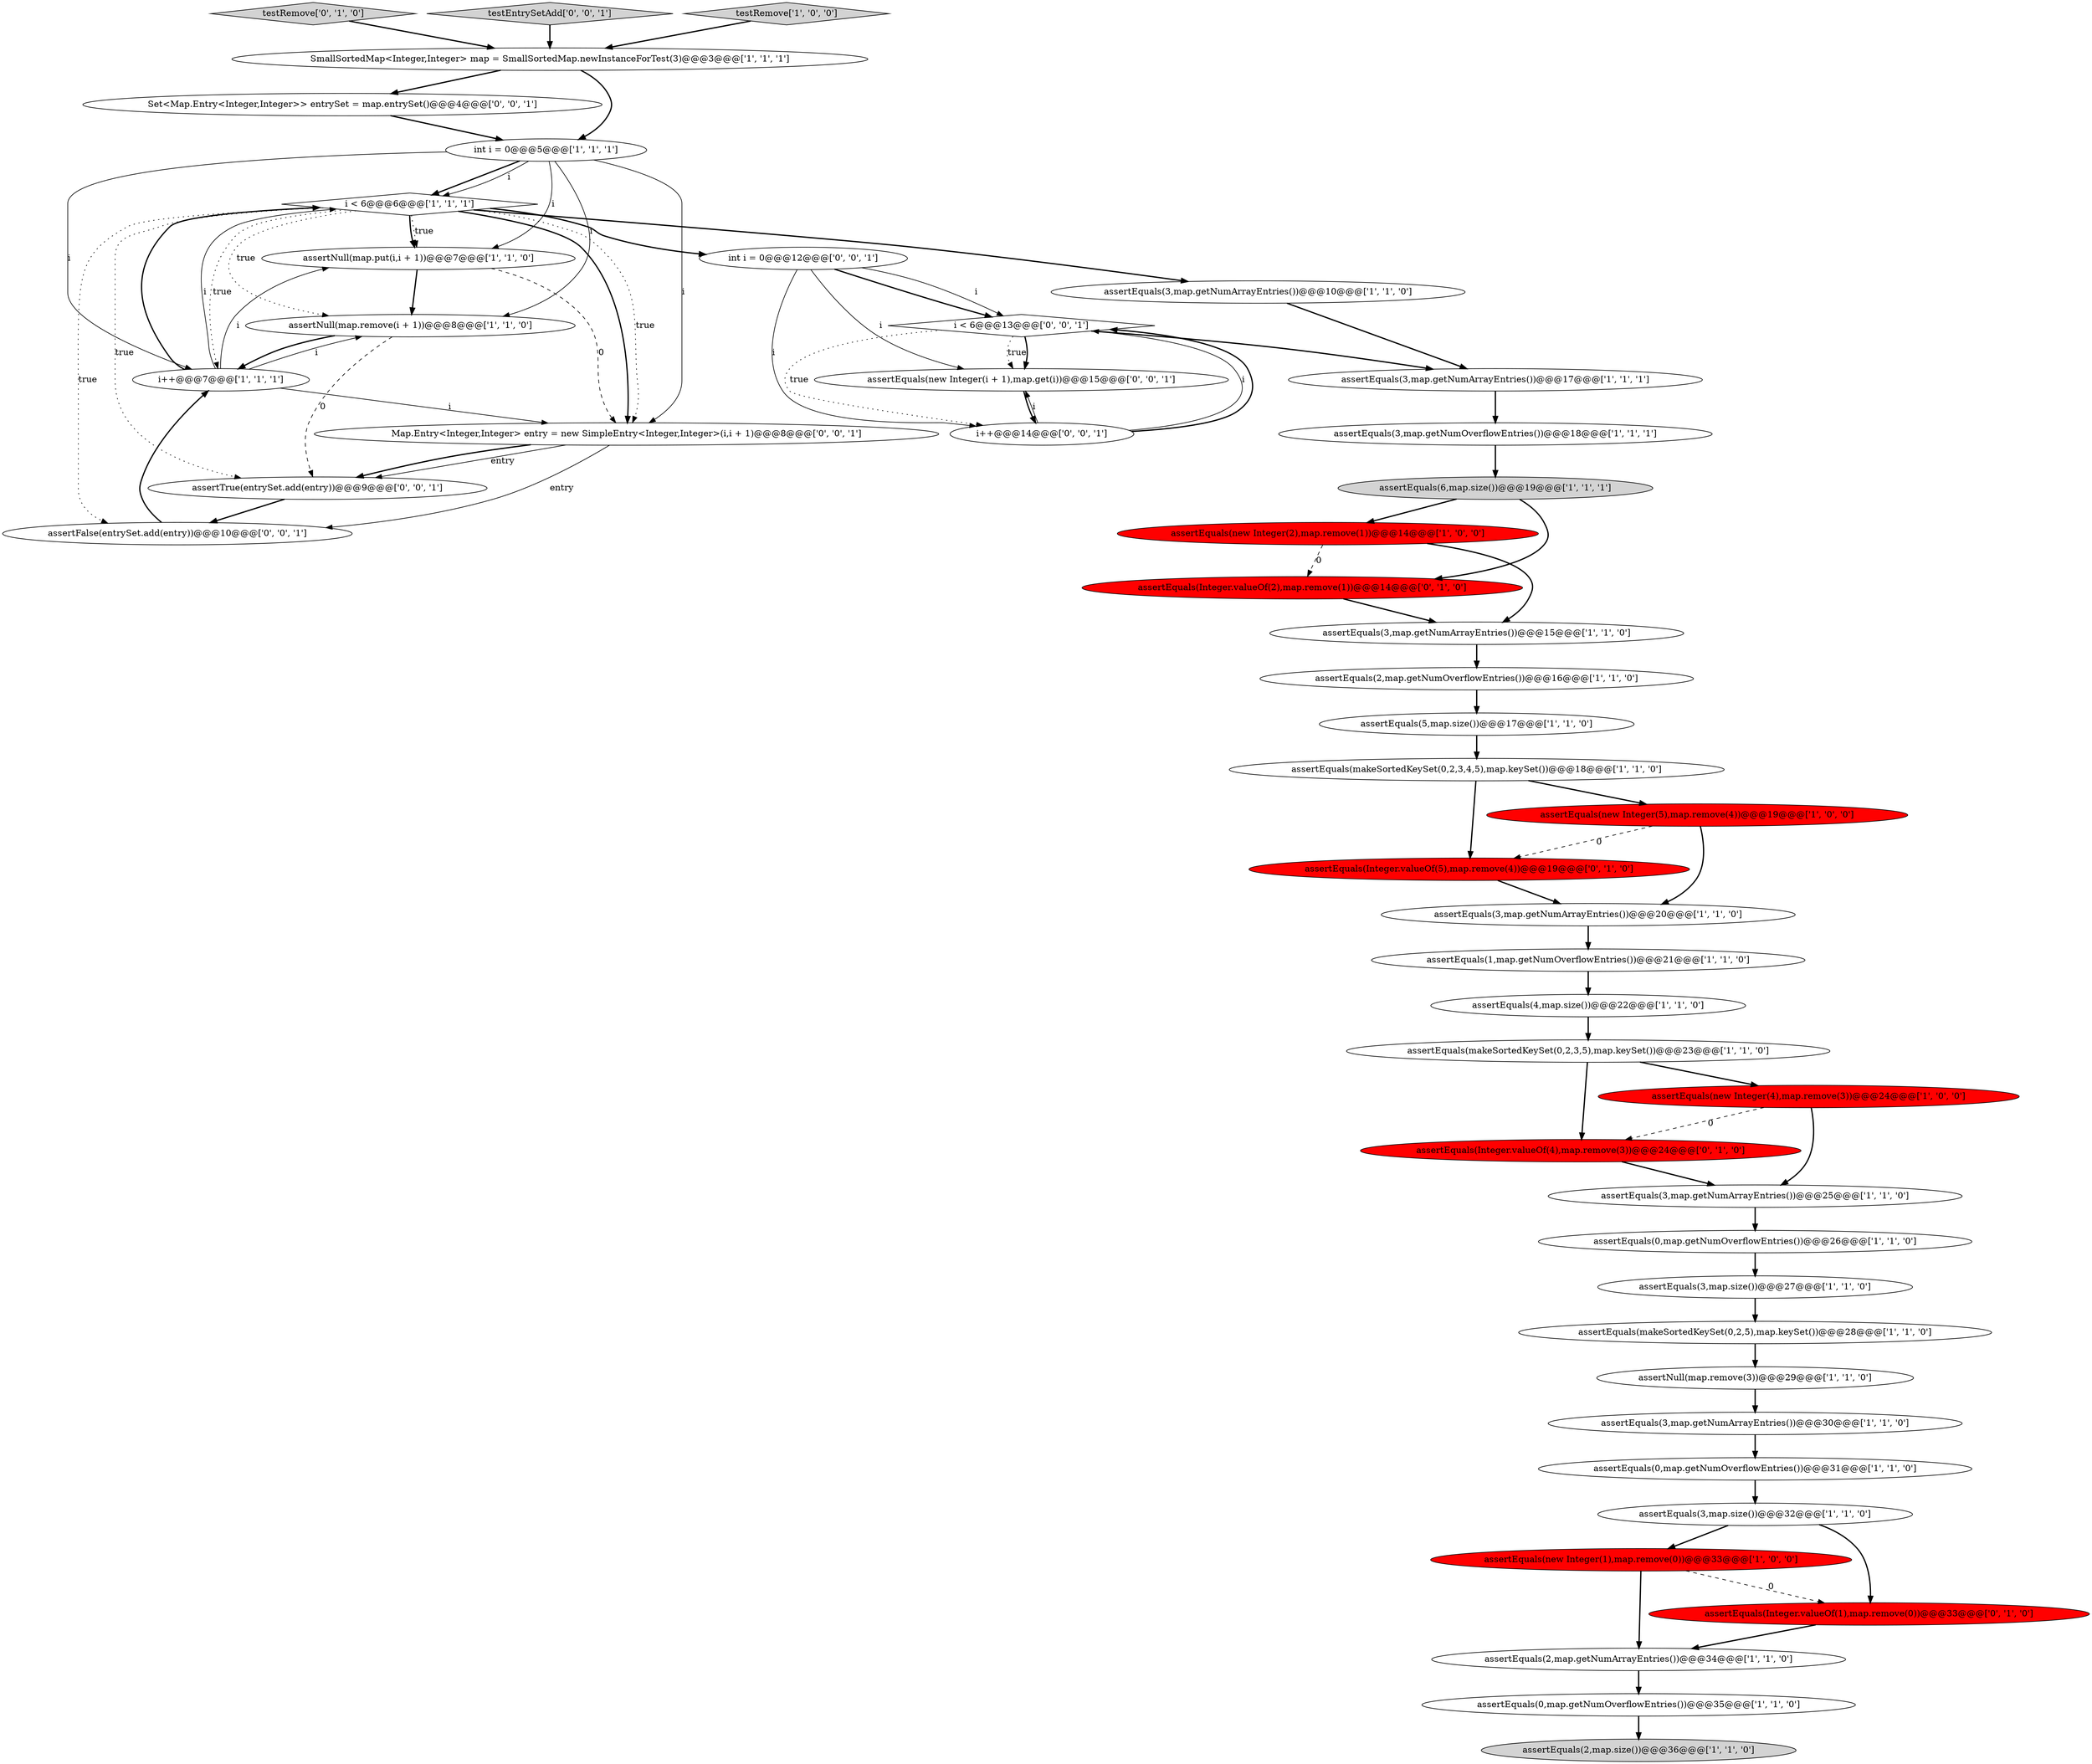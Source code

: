digraph {
31 [style = filled, label = "assertEquals(3,map.getNumArrayEntries())@@@17@@@['1', '1', '1']", fillcolor = white, shape = ellipse image = "AAA0AAABBB1BBB"];
37 [style = filled, label = "assertEquals(Integer.valueOf(5),map.remove(4))@@@19@@@['0', '1', '0']", fillcolor = red, shape = ellipse image = "AAA1AAABBB2BBB"];
35 [style = filled, label = "assertEquals(Integer.valueOf(4),map.remove(3))@@@24@@@['0', '1', '0']", fillcolor = red, shape = ellipse image = "AAA1AAABBB2BBB"];
4 [style = filled, label = "assertEquals(0,map.getNumOverflowEntries())@@@31@@@['1', '1', '0']", fillcolor = white, shape = ellipse image = "AAA0AAABBB1BBB"];
13 [style = filled, label = "assertEquals(makeSortedKeySet(0,2,5),map.keySet())@@@28@@@['1', '1', '0']", fillcolor = white, shape = ellipse image = "AAA0AAABBB1BBB"];
18 [style = filled, label = "assertNull(map.put(i,i + 1))@@@7@@@['1', '1', '0']", fillcolor = white, shape = ellipse image = "AAA0AAABBB1BBB"];
44 [style = filled, label = "int i = 0@@@12@@@['0', '0', '1']", fillcolor = white, shape = ellipse image = "AAA0AAABBB3BBB"];
12 [style = filled, label = "assertEquals(3,map.size())@@@27@@@['1', '1', '0']", fillcolor = white, shape = ellipse image = "AAA0AAABBB1BBB"];
10 [style = filled, label = "i++@@@7@@@['1', '1', '1']", fillcolor = white, shape = ellipse image = "AAA0AAABBB1BBB"];
16 [style = filled, label = "int i = 0@@@5@@@['1', '1', '1']", fillcolor = white, shape = ellipse image = "AAA0AAABBB1BBB"];
23 [style = filled, label = "i < 6@@@6@@@['1', '1', '1']", fillcolor = white, shape = diamond image = "AAA0AAABBB1BBB"];
27 [style = filled, label = "assertEquals(new Integer(1),map.remove(0))@@@33@@@['1', '0', '0']", fillcolor = red, shape = ellipse image = "AAA1AAABBB1BBB"];
39 [style = filled, label = "assertFalse(entrySet.add(entry))@@@10@@@['0', '0', '1']", fillcolor = white, shape = ellipse image = "AAA0AAABBB3BBB"];
26 [style = filled, label = "assertEquals(3,map.getNumArrayEntries())@@@15@@@['1', '1', '0']", fillcolor = white, shape = ellipse image = "AAA0AAABBB1BBB"];
42 [style = filled, label = "i < 6@@@13@@@['0', '0', '1']", fillcolor = white, shape = diamond image = "AAA0AAABBB3BBB"];
20 [style = filled, label = "assertEquals(makeSortedKeySet(0,2,3,5),map.keySet())@@@23@@@['1', '1', '0']", fillcolor = white, shape = ellipse image = "AAA0AAABBB1BBB"];
41 [style = filled, label = "Set<Map.Entry<Integer,Integer>> entrySet = map.entrySet()@@@4@@@['0', '0', '1']", fillcolor = white, shape = ellipse image = "AAA0AAABBB3BBB"];
30 [style = filled, label = "assertEquals(6,map.size())@@@19@@@['1', '1', '1']", fillcolor = lightgray, shape = ellipse image = "AAA0AAABBB1BBB"];
21 [style = filled, label = "assertEquals(3,map.getNumArrayEntries())@@@20@@@['1', '1', '0']", fillcolor = white, shape = ellipse image = "AAA0AAABBB1BBB"];
38 [style = filled, label = "testRemove['0', '1', '0']", fillcolor = lightgray, shape = diamond image = "AAA0AAABBB2BBB"];
0 [style = filled, label = "assertEquals(3,map.getNumArrayEntries())@@@25@@@['1', '1', '0']", fillcolor = white, shape = ellipse image = "AAA0AAABBB1BBB"];
7 [style = filled, label = "assertEquals(2,map.getNumArrayEntries())@@@34@@@['1', '1', '0']", fillcolor = white, shape = ellipse image = "AAA0AAABBB1BBB"];
2 [style = filled, label = "assertEquals(new Integer(4),map.remove(3))@@@24@@@['1', '0', '0']", fillcolor = red, shape = ellipse image = "AAA1AAABBB1BBB"];
40 [style = filled, label = "assertTrue(entrySet.add(entry))@@@9@@@['0', '0', '1']", fillcolor = white, shape = ellipse image = "AAA0AAABBB3BBB"];
25 [style = filled, label = "SmallSortedMap<Integer,Integer> map = SmallSortedMap.newInstanceForTest(3)@@@3@@@['1', '1', '1']", fillcolor = white, shape = ellipse image = "AAA0AAABBB1BBB"];
34 [style = filled, label = "assertEquals(Integer.valueOf(1),map.remove(0))@@@33@@@['0', '1', '0']", fillcolor = red, shape = ellipse image = "AAA1AAABBB2BBB"];
36 [style = filled, label = "assertEquals(Integer.valueOf(2),map.remove(1))@@@14@@@['0', '1', '0']", fillcolor = red, shape = ellipse image = "AAA1AAABBB2BBB"];
14 [style = filled, label = "assertEquals(2,map.size())@@@36@@@['1', '1', '0']", fillcolor = lightgray, shape = ellipse image = "AAA0AAABBB1BBB"];
46 [style = filled, label = "testEntrySetAdd['0', '0', '1']", fillcolor = lightgray, shape = diamond image = "AAA0AAABBB3BBB"];
6 [style = filled, label = "assertEquals(3,map.size())@@@32@@@['1', '1', '0']", fillcolor = white, shape = ellipse image = "AAA0AAABBB1BBB"];
11 [style = filled, label = "assertEquals(new Integer(2),map.remove(1))@@@14@@@['1', '0', '0']", fillcolor = red, shape = ellipse image = "AAA1AAABBB1BBB"];
5 [style = filled, label = "assertEquals(3,map.getNumArrayEntries())@@@30@@@['1', '1', '0']", fillcolor = white, shape = ellipse image = "AAA0AAABBB1BBB"];
22 [style = filled, label = "assertEquals(5,map.size())@@@17@@@['1', '1', '0']", fillcolor = white, shape = ellipse image = "AAA0AAABBB1BBB"];
28 [style = filled, label = "assertNull(map.remove(i + 1))@@@8@@@['1', '1', '0']", fillcolor = white, shape = ellipse image = "AAA0AAABBB1BBB"];
19 [style = filled, label = "assertEquals(makeSortedKeySet(0,2,3,4,5),map.keySet())@@@18@@@['1', '1', '0']", fillcolor = white, shape = ellipse image = "AAA0AAABBB1BBB"];
32 [style = filled, label = "assertEquals(3,map.getNumOverflowEntries())@@@18@@@['1', '1', '1']", fillcolor = white, shape = ellipse image = "AAA0AAABBB1BBB"];
43 [style = filled, label = "assertEquals(new Integer(i + 1),map.get(i))@@@15@@@['0', '0', '1']", fillcolor = white, shape = ellipse image = "AAA0AAABBB3BBB"];
3 [style = filled, label = "assertEquals(0,map.getNumOverflowEntries())@@@35@@@['1', '1', '0']", fillcolor = white, shape = ellipse image = "AAA0AAABBB1BBB"];
29 [style = filled, label = "assertEquals(new Integer(5),map.remove(4))@@@19@@@['1', '0', '0']", fillcolor = red, shape = ellipse image = "AAA1AAABBB1BBB"];
15 [style = filled, label = "testRemove['1', '0', '0']", fillcolor = lightgray, shape = diamond image = "AAA0AAABBB1BBB"];
1 [style = filled, label = "assertEquals(3,map.getNumArrayEntries())@@@10@@@['1', '1', '0']", fillcolor = white, shape = ellipse image = "AAA0AAABBB1BBB"];
8 [style = filled, label = "assertEquals(4,map.size())@@@22@@@['1', '1', '0']", fillcolor = white, shape = ellipse image = "AAA0AAABBB1BBB"];
33 [style = filled, label = "assertEquals(1,map.getNumOverflowEntries())@@@21@@@['1', '1', '0']", fillcolor = white, shape = ellipse image = "AAA0AAABBB1BBB"];
45 [style = filled, label = "Map.Entry<Integer,Integer> entry = new SimpleEntry<Integer,Integer>(i,i + 1)@@@8@@@['0', '0', '1']", fillcolor = white, shape = ellipse image = "AAA0AAABBB3BBB"];
17 [style = filled, label = "assertEquals(0,map.getNumOverflowEntries())@@@26@@@['1', '1', '0']", fillcolor = white, shape = ellipse image = "AAA0AAABBB1BBB"];
24 [style = filled, label = "assertEquals(2,map.getNumOverflowEntries())@@@16@@@['1', '1', '0']", fillcolor = white, shape = ellipse image = "AAA0AAABBB1BBB"];
9 [style = filled, label = "assertNull(map.remove(3))@@@29@@@['1', '1', '0']", fillcolor = white, shape = ellipse image = "AAA0AAABBB1BBB"];
47 [style = filled, label = "i++@@@14@@@['0', '0', '1']", fillcolor = white, shape = ellipse image = "AAA0AAABBB3BBB"];
46->25 [style = bold, label=""];
42->47 [style = dotted, label="true"];
23->45 [style = bold, label=""];
15->25 [style = bold, label=""];
30->36 [style = bold, label=""];
16->10 [style = solid, label="i"];
29->37 [style = dashed, label="0"];
30->11 [style = bold, label=""];
8->20 [style = bold, label=""];
23->18 [style = dotted, label="true"];
27->7 [style = bold, label=""];
9->5 [style = bold, label=""];
16->28 [style = solid, label="i"];
1->31 [style = bold, label=""];
23->44 [style = bold, label=""];
44->43 [style = solid, label="i"];
0->17 [style = bold, label=""];
37->21 [style = bold, label=""];
47->42 [style = solid, label="i"];
42->31 [style = bold, label=""];
44->47 [style = solid, label="i"];
18->45 [style = dashed, label="0"];
26->24 [style = bold, label=""];
11->36 [style = dashed, label="0"];
18->28 [style = bold, label=""];
19->37 [style = bold, label=""];
23->40 [style = dotted, label="true"];
35->0 [style = bold, label=""];
43->47 [style = bold, label=""];
42->43 [style = dotted, label="true"];
38->25 [style = bold, label=""];
16->45 [style = solid, label="i"];
33->8 [style = bold, label=""];
11->26 [style = bold, label=""];
10->45 [style = solid, label="i"];
44->42 [style = bold, label=""];
47->43 [style = solid, label="i"];
45->40 [style = solid, label="entry"];
6->34 [style = bold, label=""];
47->42 [style = bold, label=""];
22->19 [style = bold, label=""];
2->35 [style = dashed, label="0"];
19->29 [style = bold, label=""];
31->32 [style = bold, label=""];
25->41 [style = bold, label=""];
23->28 [style = dotted, label="true"];
28->40 [style = dashed, label="0"];
16->23 [style = bold, label=""];
32->30 [style = bold, label=""];
25->16 [style = bold, label=""];
29->21 [style = bold, label=""];
23->39 [style = dotted, label="true"];
12->13 [style = bold, label=""];
6->27 [style = bold, label=""];
2->0 [style = bold, label=""];
17->12 [style = bold, label=""];
23->10 [style = dotted, label="true"];
40->39 [style = bold, label=""];
45->39 [style = solid, label="entry"];
10->23 [style = bold, label=""];
5->4 [style = bold, label=""];
23->45 [style = dotted, label="true"];
41->16 [style = bold, label=""];
13->9 [style = bold, label=""];
23->18 [style = bold, label=""];
45->40 [style = bold, label=""];
10->28 [style = solid, label="i"];
42->43 [style = bold, label=""];
28->10 [style = bold, label=""];
10->23 [style = solid, label="i"];
4->6 [style = bold, label=""];
21->33 [style = bold, label=""];
10->18 [style = solid, label="i"];
3->14 [style = bold, label=""];
34->7 [style = bold, label=""];
16->18 [style = solid, label="i"];
36->26 [style = bold, label=""];
16->23 [style = solid, label="i"];
44->42 [style = solid, label="i"];
24->22 [style = bold, label=""];
7->3 [style = bold, label=""];
20->2 [style = bold, label=""];
39->10 [style = bold, label=""];
23->1 [style = bold, label=""];
20->35 [style = bold, label=""];
27->34 [style = dashed, label="0"];
}
